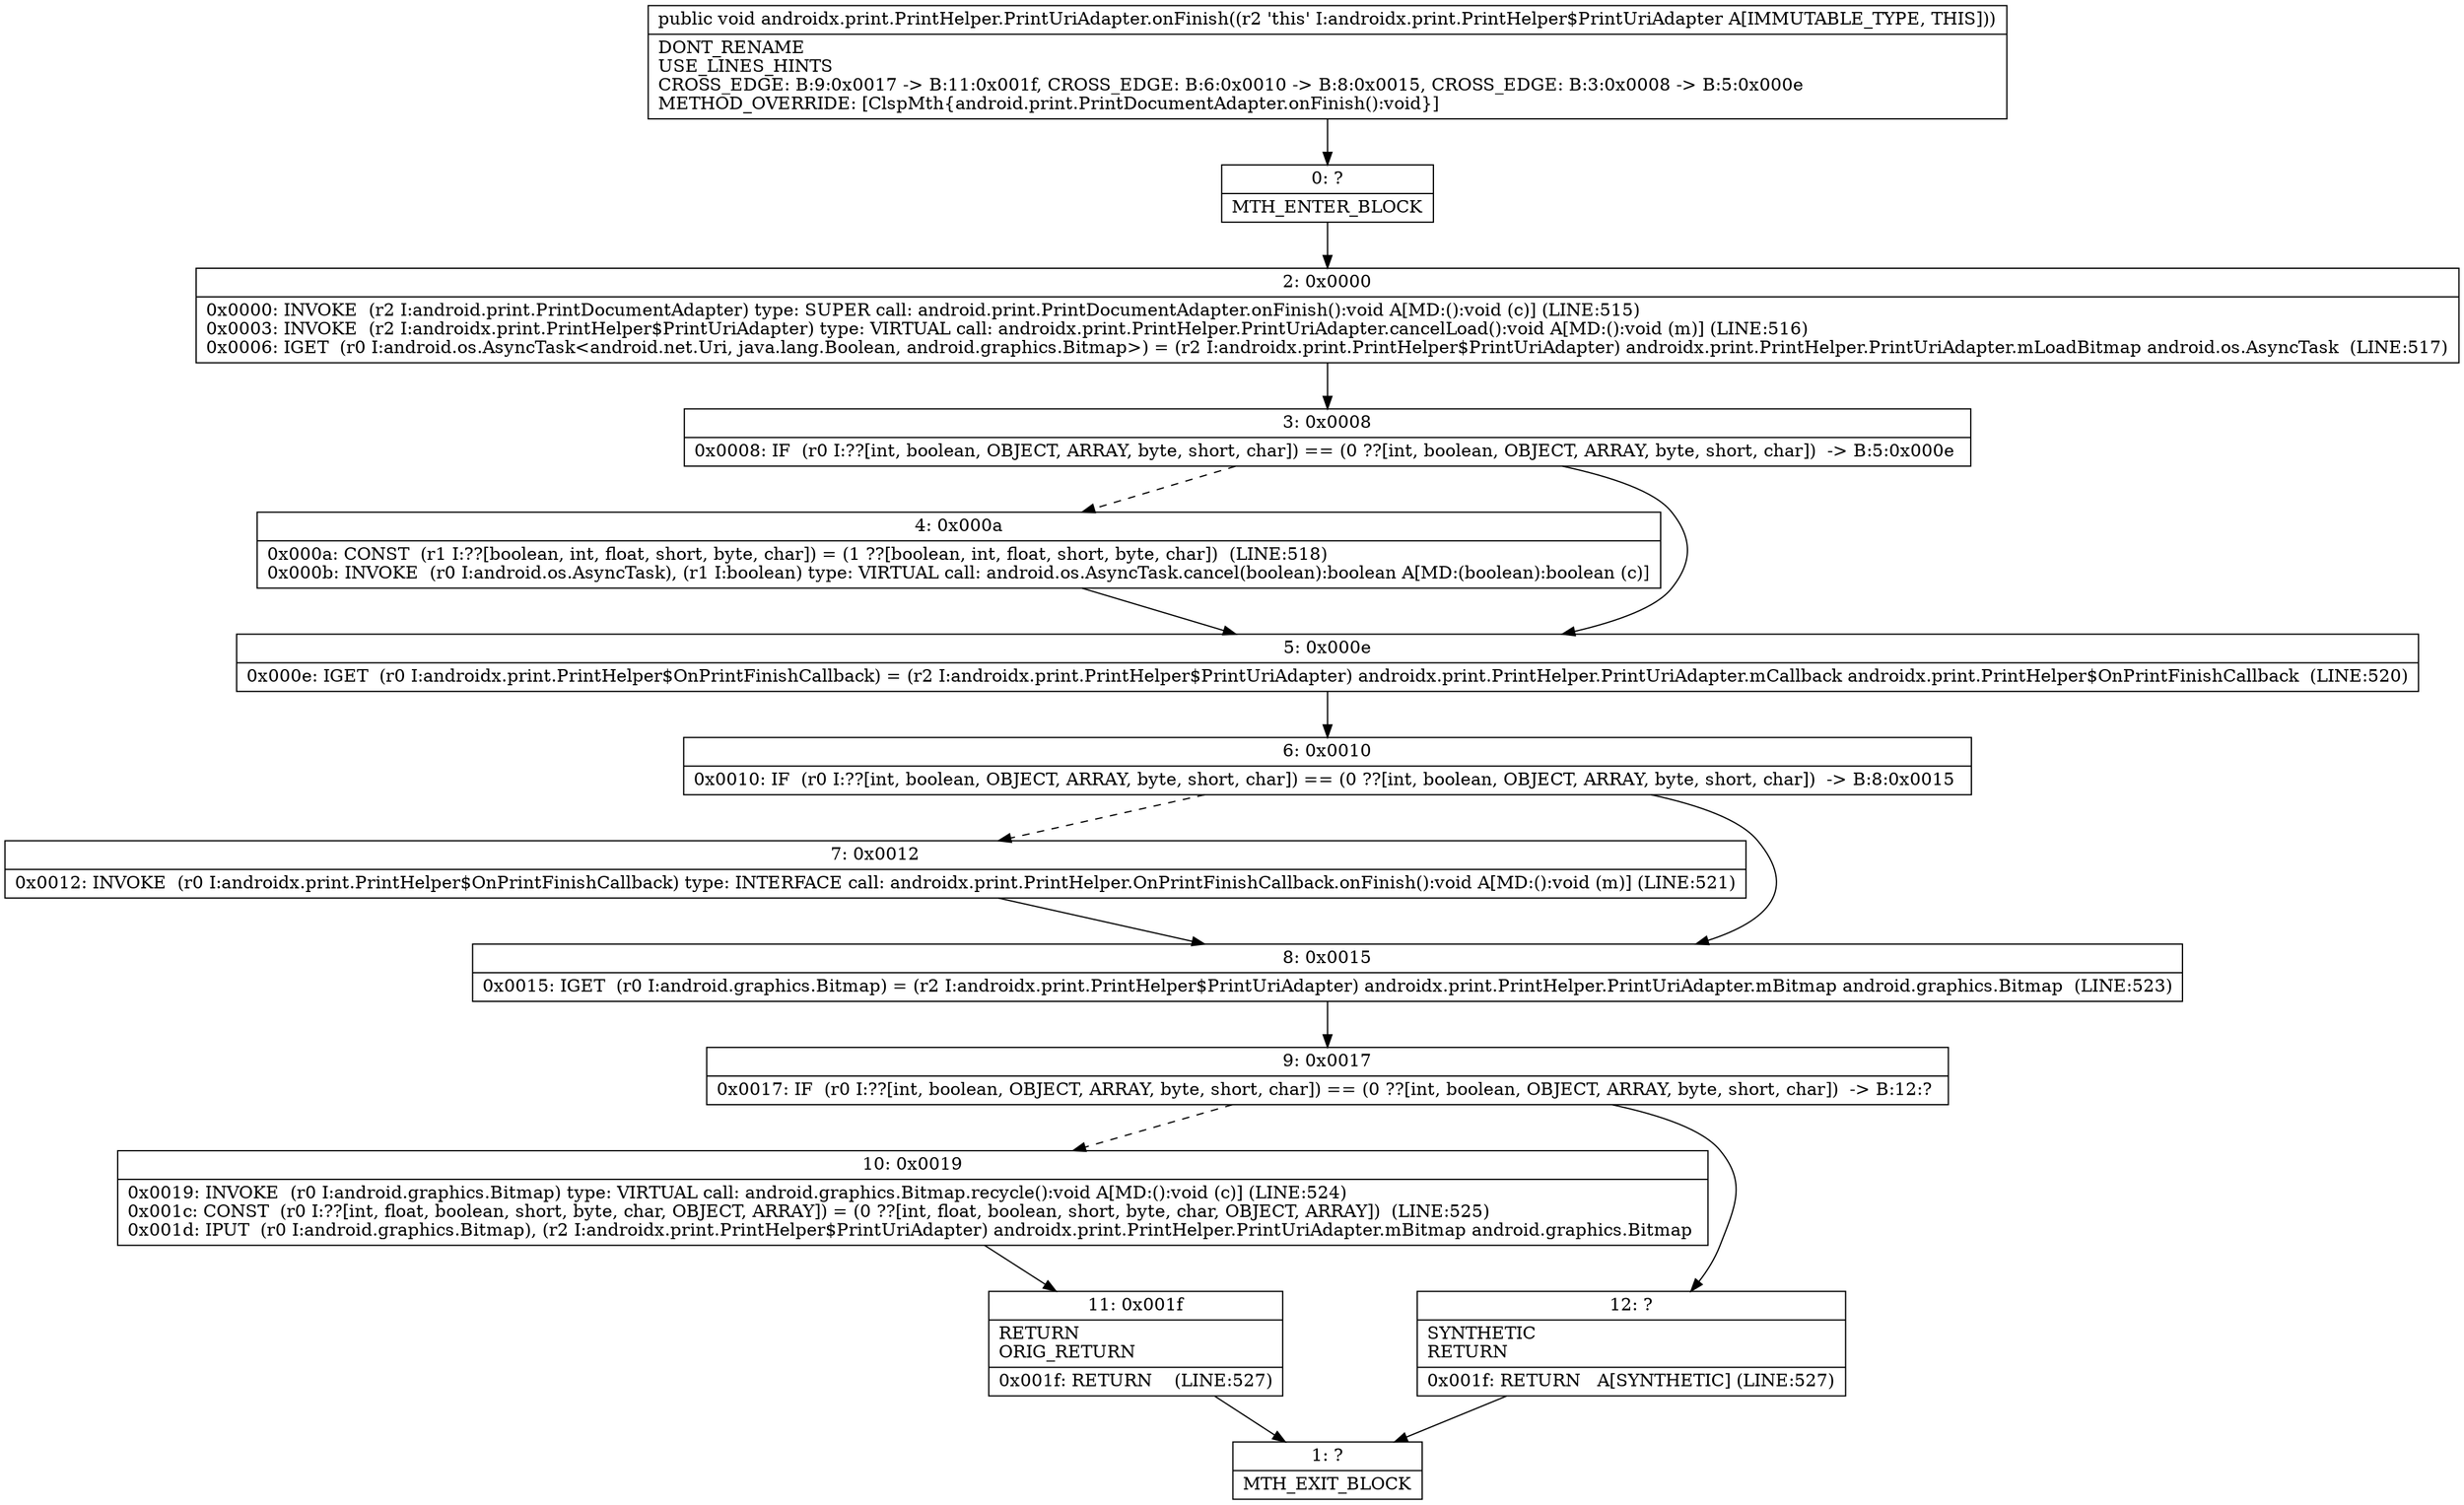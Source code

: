 digraph "CFG forandroidx.print.PrintHelper.PrintUriAdapter.onFinish()V" {
Node_0 [shape=record,label="{0\:\ ?|MTH_ENTER_BLOCK\l}"];
Node_2 [shape=record,label="{2\:\ 0x0000|0x0000: INVOKE  (r2 I:android.print.PrintDocumentAdapter) type: SUPER call: android.print.PrintDocumentAdapter.onFinish():void A[MD:():void (c)] (LINE:515)\l0x0003: INVOKE  (r2 I:androidx.print.PrintHelper$PrintUriAdapter) type: VIRTUAL call: androidx.print.PrintHelper.PrintUriAdapter.cancelLoad():void A[MD:():void (m)] (LINE:516)\l0x0006: IGET  (r0 I:android.os.AsyncTask\<android.net.Uri, java.lang.Boolean, android.graphics.Bitmap\>) = (r2 I:androidx.print.PrintHelper$PrintUriAdapter) androidx.print.PrintHelper.PrintUriAdapter.mLoadBitmap android.os.AsyncTask  (LINE:517)\l}"];
Node_3 [shape=record,label="{3\:\ 0x0008|0x0008: IF  (r0 I:??[int, boolean, OBJECT, ARRAY, byte, short, char]) == (0 ??[int, boolean, OBJECT, ARRAY, byte, short, char])  \-\> B:5:0x000e \l}"];
Node_4 [shape=record,label="{4\:\ 0x000a|0x000a: CONST  (r1 I:??[boolean, int, float, short, byte, char]) = (1 ??[boolean, int, float, short, byte, char])  (LINE:518)\l0x000b: INVOKE  (r0 I:android.os.AsyncTask), (r1 I:boolean) type: VIRTUAL call: android.os.AsyncTask.cancel(boolean):boolean A[MD:(boolean):boolean (c)]\l}"];
Node_5 [shape=record,label="{5\:\ 0x000e|0x000e: IGET  (r0 I:androidx.print.PrintHelper$OnPrintFinishCallback) = (r2 I:androidx.print.PrintHelper$PrintUriAdapter) androidx.print.PrintHelper.PrintUriAdapter.mCallback androidx.print.PrintHelper$OnPrintFinishCallback  (LINE:520)\l}"];
Node_6 [shape=record,label="{6\:\ 0x0010|0x0010: IF  (r0 I:??[int, boolean, OBJECT, ARRAY, byte, short, char]) == (0 ??[int, boolean, OBJECT, ARRAY, byte, short, char])  \-\> B:8:0x0015 \l}"];
Node_7 [shape=record,label="{7\:\ 0x0012|0x0012: INVOKE  (r0 I:androidx.print.PrintHelper$OnPrintFinishCallback) type: INTERFACE call: androidx.print.PrintHelper.OnPrintFinishCallback.onFinish():void A[MD:():void (m)] (LINE:521)\l}"];
Node_8 [shape=record,label="{8\:\ 0x0015|0x0015: IGET  (r0 I:android.graphics.Bitmap) = (r2 I:androidx.print.PrintHelper$PrintUriAdapter) androidx.print.PrintHelper.PrintUriAdapter.mBitmap android.graphics.Bitmap  (LINE:523)\l}"];
Node_9 [shape=record,label="{9\:\ 0x0017|0x0017: IF  (r0 I:??[int, boolean, OBJECT, ARRAY, byte, short, char]) == (0 ??[int, boolean, OBJECT, ARRAY, byte, short, char])  \-\> B:12:? \l}"];
Node_10 [shape=record,label="{10\:\ 0x0019|0x0019: INVOKE  (r0 I:android.graphics.Bitmap) type: VIRTUAL call: android.graphics.Bitmap.recycle():void A[MD:():void (c)] (LINE:524)\l0x001c: CONST  (r0 I:??[int, float, boolean, short, byte, char, OBJECT, ARRAY]) = (0 ??[int, float, boolean, short, byte, char, OBJECT, ARRAY])  (LINE:525)\l0x001d: IPUT  (r0 I:android.graphics.Bitmap), (r2 I:androidx.print.PrintHelper$PrintUriAdapter) androidx.print.PrintHelper.PrintUriAdapter.mBitmap android.graphics.Bitmap \l}"];
Node_11 [shape=record,label="{11\:\ 0x001f|RETURN\lORIG_RETURN\l|0x001f: RETURN    (LINE:527)\l}"];
Node_1 [shape=record,label="{1\:\ ?|MTH_EXIT_BLOCK\l}"];
Node_12 [shape=record,label="{12\:\ ?|SYNTHETIC\lRETURN\l|0x001f: RETURN   A[SYNTHETIC] (LINE:527)\l}"];
MethodNode[shape=record,label="{public void androidx.print.PrintHelper.PrintUriAdapter.onFinish((r2 'this' I:androidx.print.PrintHelper$PrintUriAdapter A[IMMUTABLE_TYPE, THIS]))  | DONT_RENAME\lUSE_LINES_HINTS\lCROSS_EDGE: B:9:0x0017 \-\> B:11:0x001f, CROSS_EDGE: B:6:0x0010 \-\> B:8:0x0015, CROSS_EDGE: B:3:0x0008 \-\> B:5:0x000e\lMETHOD_OVERRIDE: [ClspMth\{android.print.PrintDocumentAdapter.onFinish():void\}]\l}"];
MethodNode -> Node_0;Node_0 -> Node_2;
Node_2 -> Node_3;
Node_3 -> Node_4[style=dashed];
Node_3 -> Node_5;
Node_4 -> Node_5;
Node_5 -> Node_6;
Node_6 -> Node_7[style=dashed];
Node_6 -> Node_8;
Node_7 -> Node_8;
Node_8 -> Node_9;
Node_9 -> Node_10[style=dashed];
Node_9 -> Node_12;
Node_10 -> Node_11;
Node_11 -> Node_1;
Node_12 -> Node_1;
}

